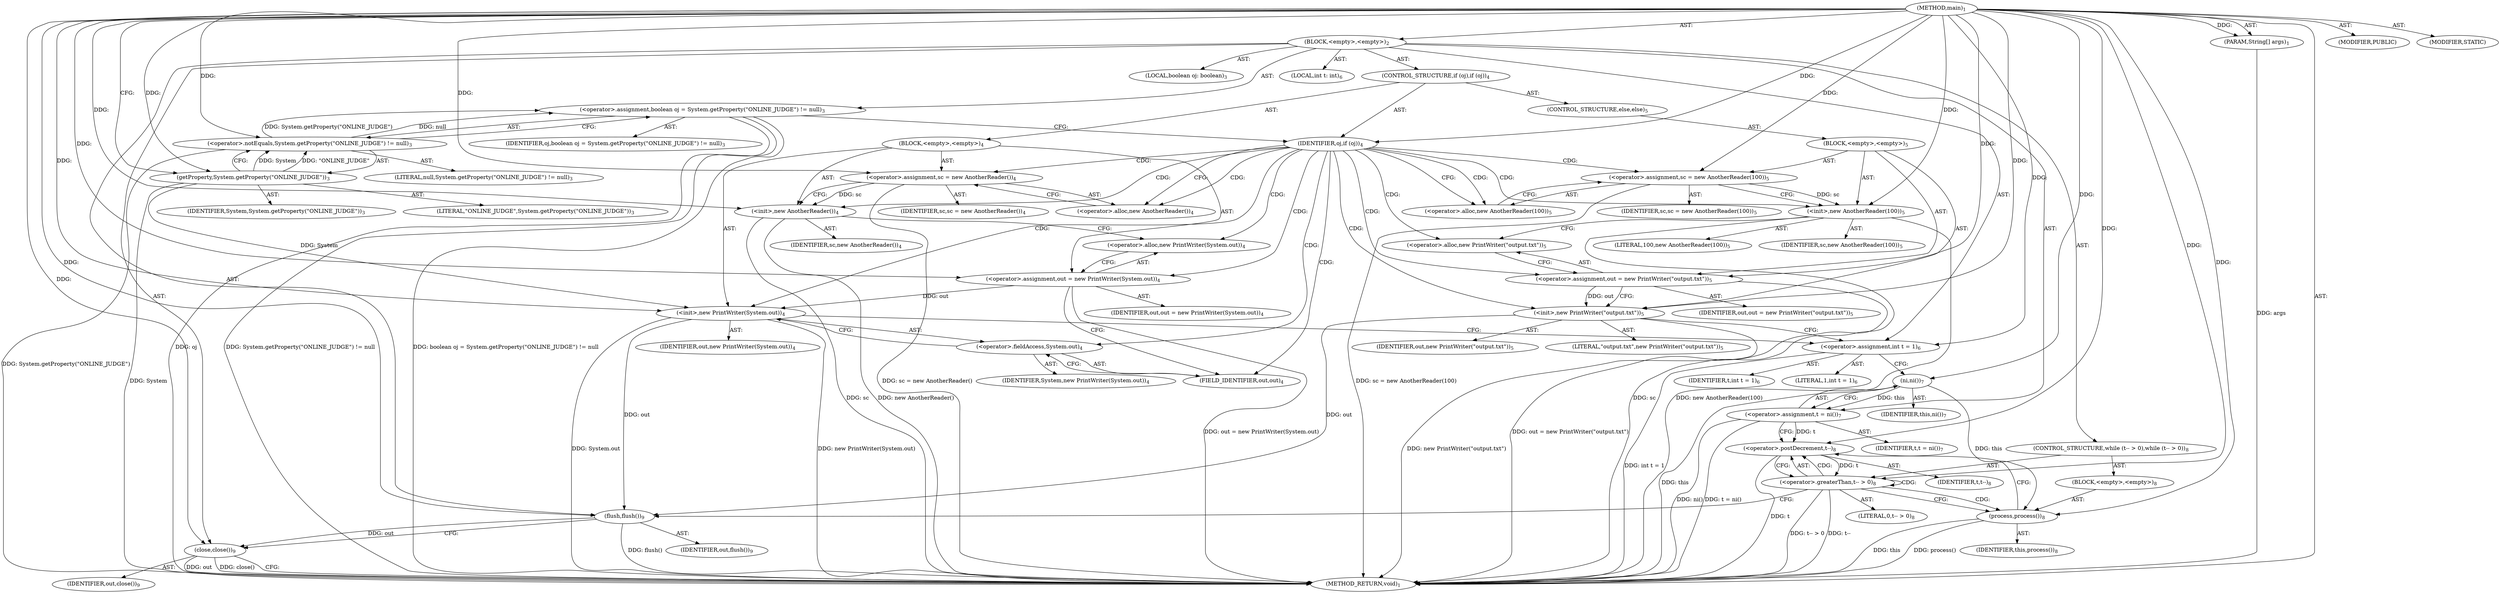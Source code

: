 digraph "main" {  
"17" [label = <(METHOD,main)<SUB>1</SUB>> ]
"18" [label = <(PARAM,String[] args)<SUB>1</SUB>> ]
"19" [label = <(BLOCK,&lt;empty&gt;,&lt;empty&gt;)<SUB>2</SUB>> ]
"20" [label = <(LOCAL,boolean oj: boolean)<SUB>3</SUB>> ]
"21" [label = <(&lt;operator&gt;.assignment,boolean oj = System.getProperty(&quot;ONLINE_JUDGE&quot;) != null)<SUB>3</SUB>> ]
"22" [label = <(IDENTIFIER,oj,boolean oj = System.getProperty(&quot;ONLINE_JUDGE&quot;) != null)<SUB>3</SUB>> ]
"23" [label = <(&lt;operator&gt;.notEquals,System.getProperty(&quot;ONLINE_JUDGE&quot;) != null)<SUB>3</SUB>> ]
"24" [label = <(getProperty,System.getProperty(&quot;ONLINE_JUDGE&quot;))<SUB>3</SUB>> ]
"25" [label = <(IDENTIFIER,System,System.getProperty(&quot;ONLINE_JUDGE&quot;))<SUB>3</SUB>> ]
"26" [label = <(LITERAL,&quot;ONLINE_JUDGE&quot;,System.getProperty(&quot;ONLINE_JUDGE&quot;))<SUB>3</SUB>> ]
"27" [label = <(LITERAL,null,System.getProperty(&quot;ONLINE_JUDGE&quot;) != null)<SUB>3</SUB>> ]
"28" [label = <(CONTROL_STRUCTURE,if (oj),if (oj))<SUB>4</SUB>> ]
"29" [label = <(IDENTIFIER,oj,if (oj))<SUB>4</SUB>> ]
"30" [label = <(BLOCK,&lt;empty&gt;,&lt;empty&gt;)<SUB>4</SUB>> ]
"31" [label = <(&lt;operator&gt;.assignment,sc = new AnotherReader())<SUB>4</SUB>> ]
"32" [label = <(IDENTIFIER,sc,sc = new AnotherReader())<SUB>4</SUB>> ]
"33" [label = <(&lt;operator&gt;.alloc,new AnotherReader())<SUB>4</SUB>> ]
"34" [label = <(&lt;init&gt;,new AnotherReader())<SUB>4</SUB>> ]
"35" [label = <(IDENTIFIER,sc,new AnotherReader())<SUB>4</SUB>> ]
"36" [label = <(&lt;operator&gt;.assignment,out = new PrintWriter(System.out))<SUB>4</SUB>> ]
"37" [label = <(IDENTIFIER,out,out = new PrintWriter(System.out))<SUB>4</SUB>> ]
"38" [label = <(&lt;operator&gt;.alloc,new PrintWriter(System.out))<SUB>4</SUB>> ]
"39" [label = <(&lt;init&gt;,new PrintWriter(System.out))<SUB>4</SUB>> ]
"40" [label = <(IDENTIFIER,out,new PrintWriter(System.out))<SUB>4</SUB>> ]
"41" [label = <(&lt;operator&gt;.fieldAccess,System.out)<SUB>4</SUB>> ]
"42" [label = <(IDENTIFIER,System,new PrintWriter(System.out))<SUB>4</SUB>> ]
"43" [label = <(FIELD_IDENTIFIER,out,out)<SUB>4</SUB>> ]
"44" [label = <(CONTROL_STRUCTURE,else,else)<SUB>5</SUB>> ]
"45" [label = <(BLOCK,&lt;empty&gt;,&lt;empty&gt;)<SUB>5</SUB>> ]
"46" [label = <(&lt;operator&gt;.assignment,sc = new AnotherReader(100))<SUB>5</SUB>> ]
"47" [label = <(IDENTIFIER,sc,sc = new AnotherReader(100))<SUB>5</SUB>> ]
"48" [label = <(&lt;operator&gt;.alloc,new AnotherReader(100))<SUB>5</SUB>> ]
"49" [label = <(&lt;init&gt;,new AnotherReader(100))<SUB>5</SUB>> ]
"50" [label = <(IDENTIFIER,sc,new AnotherReader(100))<SUB>5</SUB>> ]
"51" [label = <(LITERAL,100,new AnotherReader(100))<SUB>5</SUB>> ]
"52" [label = <(&lt;operator&gt;.assignment,out = new PrintWriter(&quot;output.txt&quot;))<SUB>5</SUB>> ]
"53" [label = <(IDENTIFIER,out,out = new PrintWriter(&quot;output.txt&quot;))<SUB>5</SUB>> ]
"54" [label = <(&lt;operator&gt;.alloc,new PrintWriter(&quot;output.txt&quot;))<SUB>5</SUB>> ]
"55" [label = <(&lt;init&gt;,new PrintWriter(&quot;output.txt&quot;))<SUB>5</SUB>> ]
"56" [label = <(IDENTIFIER,out,new PrintWriter(&quot;output.txt&quot;))<SUB>5</SUB>> ]
"57" [label = <(LITERAL,&quot;output.txt&quot;,new PrintWriter(&quot;output.txt&quot;))<SUB>5</SUB>> ]
"58" [label = <(LOCAL,int t: int)<SUB>6</SUB>> ]
"59" [label = <(&lt;operator&gt;.assignment,int t = 1)<SUB>6</SUB>> ]
"60" [label = <(IDENTIFIER,t,int t = 1)<SUB>6</SUB>> ]
"61" [label = <(LITERAL,1,int t = 1)<SUB>6</SUB>> ]
"62" [label = <(&lt;operator&gt;.assignment,t = ni())<SUB>7</SUB>> ]
"63" [label = <(IDENTIFIER,t,t = ni())<SUB>7</SUB>> ]
"64" [label = <(ni,ni())<SUB>7</SUB>> ]
"65" [label = <(IDENTIFIER,this,ni())<SUB>7</SUB>> ]
"66" [label = <(CONTROL_STRUCTURE,while (t-- &gt; 0),while (t-- &gt; 0))<SUB>8</SUB>> ]
"67" [label = <(&lt;operator&gt;.greaterThan,t-- &gt; 0)<SUB>8</SUB>> ]
"68" [label = <(&lt;operator&gt;.postDecrement,t--)<SUB>8</SUB>> ]
"69" [label = <(IDENTIFIER,t,t--)<SUB>8</SUB>> ]
"70" [label = <(LITERAL,0,t-- &gt; 0)<SUB>8</SUB>> ]
"71" [label = <(BLOCK,&lt;empty&gt;,&lt;empty&gt;)<SUB>8</SUB>> ]
"72" [label = <(process,process())<SUB>8</SUB>> ]
"73" [label = <(IDENTIFIER,this,process())<SUB>8</SUB>> ]
"74" [label = <(flush,flush())<SUB>9</SUB>> ]
"75" [label = <(IDENTIFIER,out,flush())<SUB>9</SUB>> ]
"76" [label = <(close,close())<SUB>9</SUB>> ]
"77" [label = <(IDENTIFIER,out,close())<SUB>9</SUB>> ]
"78" [label = <(MODIFIER,PUBLIC)> ]
"79" [label = <(MODIFIER,STATIC)> ]
"80" [label = <(METHOD_RETURN,void)<SUB>1</SUB>> ]
  "17" -> "18"  [ label = "AST: "] 
  "17" -> "19"  [ label = "AST: "] 
  "17" -> "78"  [ label = "AST: "] 
  "17" -> "79"  [ label = "AST: "] 
  "17" -> "80"  [ label = "AST: "] 
  "19" -> "20"  [ label = "AST: "] 
  "19" -> "21"  [ label = "AST: "] 
  "19" -> "28"  [ label = "AST: "] 
  "19" -> "58"  [ label = "AST: "] 
  "19" -> "59"  [ label = "AST: "] 
  "19" -> "62"  [ label = "AST: "] 
  "19" -> "66"  [ label = "AST: "] 
  "19" -> "74"  [ label = "AST: "] 
  "19" -> "76"  [ label = "AST: "] 
  "21" -> "22"  [ label = "AST: "] 
  "21" -> "23"  [ label = "AST: "] 
  "23" -> "24"  [ label = "AST: "] 
  "23" -> "27"  [ label = "AST: "] 
  "24" -> "25"  [ label = "AST: "] 
  "24" -> "26"  [ label = "AST: "] 
  "28" -> "29"  [ label = "AST: "] 
  "28" -> "30"  [ label = "AST: "] 
  "28" -> "44"  [ label = "AST: "] 
  "30" -> "31"  [ label = "AST: "] 
  "30" -> "34"  [ label = "AST: "] 
  "30" -> "36"  [ label = "AST: "] 
  "30" -> "39"  [ label = "AST: "] 
  "31" -> "32"  [ label = "AST: "] 
  "31" -> "33"  [ label = "AST: "] 
  "34" -> "35"  [ label = "AST: "] 
  "36" -> "37"  [ label = "AST: "] 
  "36" -> "38"  [ label = "AST: "] 
  "39" -> "40"  [ label = "AST: "] 
  "39" -> "41"  [ label = "AST: "] 
  "41" -> "42"  [ label = "AST: "] 
  "41" -> "43"  [ label = "AST: "] 
  "44" -> "45"  [ label = "AST: "] 
  "45" -> "46"  [ label = "AST: "] 
  "45" -> "49"  [ label = "AST: "] 
  "45" -> "52"  [ label = "AST: "] 
  "45" -> "55"  [ label = "AST: "] 
  "46" -> "47"  [ label = "AST: "] 
  "46" -> "48"  [ label = "AST: "] 
  "49" -> "50"  [ label = "AST: "] 
  "49" -> "51"  [ label = "AST: "] 
  "52" -> "53"  [ label = "AST: "] 
  "52" -> "54"  [ label = "AST: "] 
  "55" -> "56"  [ label = "AST: "] 
  "55" -> "57"  [ label = "AST: "] 
  "59" -> "60"  [ label = "AST: "] 
  "59" -> "61"  [ label = "AST: "] 
  "62" -> "63"  [ label = "AST: "] 
  "62" -> "64"  [ label = "AST: "] 
  "64" -> "65"  [ label = "AST: "] 
  "66" -> "67"  [ label = "AST: "] 
  "66" -> "71"  [ label = "AST: "] 
  "67" -> "68"  [ label = "AST: "] 
  "67" -> "70"  [ label = "AST: "] 
  "68" -> "69"  [ label = "AST: "] 
  "71" -> "72"  [ label = "AST: "] 
  "72" -> "73"  [ label = "AST: "] 
  "74" -> "75"  [ label = "AST: "] 
  "76" -> "77"  [ label = "AST: "] 
  "21" -> "29"  [ label = "CFG: "] 
  "59" -> "64"  [ label = "CFG: "] 
  "62" -> "68"  [ label = "CFG: "] 
  "74" -> "76"  [ label = "CFG: "] 
  "76" -> "80"  [ label = "CFG: "] 
  "23" -> "21"  [ label = "CFG: "] 
  "29" -> "33"  [ label = "CFG: "] 
  "29" -> "48"  [ label = "CFG: "] 
  "64" -> "62"  [ label = "CFG: "] 
  "67" -> "72"  [ label = "CFG: "] 
  "67" -> "74"  [ label = "CFG: "] 
  "24" -> "23"  [ label = "CFG: "] 
  "31" -> "34"  [ label = "CFG: "] 
  "34" -> "38"  [ label = "CFG: "] 
  "36" -> "43"  [ label = "CFG: "] 
  "39" -> "59"  [ label = "CFG: "] 
  "68" -> "67"  [ label = "CFG: "] 
  "72" -> "68"  [ label = "CFG: "] 
  "33" -> "31"  [ label = "CFG: "] 
  "38" -> "36"  [ label = "CFG: "] 
  "41" -> "39"  [ label = "CFG: "] 
  "46" -> "49"  [ label = "CFG: "] 
  "49" -> "54"  [ label = "CFG: "] 
  "52" -> "55"  [ label = "CFG: "] 
  "55" -> "59"  [ label = "CFG: "] 
  "43" -> "41"  [ label = "CFG: "] 
  "48" -> "46"  [ label = "CFG: "] 
  "54" -> "52"  [ label = "CFG: "] 
  "17" -> "24"  [ label = "CFG: "] 
  "18" -> "80"  [ label = "DDG: args"] 
  "21" -> "80"  [ label = "DDG: oj"] 
  "24" -> "80"  [ label = "DDG: System"] 
  "23" -> "80"  [ label = "DDG: System.getProperty(&quot;ONLINE_JUDGE&quot;)"] 
  "21" -> "80"  [ label = "DDG: System.getProperty(&quot;ONLINE_JUDGE&quot;) != null"] 
  "21" -> "80"  [ label = "DDG: boolean oj = System.getProperty(&quot;ONLINE_JUDGE&quot;) != null"] 
  "46" -> "80"  [ label = "DDG: sc = new AnotherReader(100)"] 
  "49" -> "80"  [ label = "DDG: sc"] 
  "49" -> "80"  [ label = "DDG: new AnotherReader(100)"] 
  "52" -> "80"  [ label = "DDG: out = new PrintWriter(&quot;output.txt&quot;)"] 
  "55" -> "80"  [ label = "DDG: new PrintWriter(&quot;output.txt&quot;)"] 
  "31" -> "80"  [ label = "DDG: sc = new AnotherReader()"] 
  "34" -> "80"  [ label = "DDG: sc"] 
  "34" -> "80"  [ label = "DDG: new AnotherReader()"] 
  "36" -> "80"  [ label = "DDG: out = new PrintWriter(System.out)"] 
  "39" -> "80"  [ label = "DDG: System.out"] 
  "39" -> "80"  [ label = "DDG: new PrintWriter(System.out)"] 
  "59" -> "80"  [ label = "DDG: int t = 1"] 
  "64" -> "80"  [ label = "DDG: this"] 
  "62" -> "80"  [ label = "DDG: ni()"] 
  "62" -> "80"  [ label = "DDG: t = ni()"] 
  "68" -> "80"  [ label = "DDG: t"] 
  "67" -> "80"  [ label = "DDG: t--"] 
  "67" -> "80"  [ label = "DDG: t-- &gt; 0"] 
  "74" -> "80"  [ label = "DDG: flush()"] 
  "76" -> "80"  [ label = "DDG: out"] 
  "76" -> "80"  [ label = "DDG: close()"] 
  "72" -> "80"  [ label = "DDG: this"] 
  "72" -> "80"  [ label = "DDG: process()"] 
  "17" -> "18"  [ label = "DDG: "] 
  "23" -> "21"  [ label = "DDG: System.getProperty(&quot;ONLINE_JUDGE&quot;)"] 
  "23" -> "21"  [ label = "DDG: null"] 
  "17" -> "59"  [ label = "DDG: "] 
  "64" -> "62"  [ label = "DDG: this"] 
  "17" -> "29"  [ label = "DDG: "] 
  "55" -> "74"  [ label = "DDG: out"] 
  "39" -> "74"  [ label = "DDG: out"] 
  "17" -> "74"  [ label = "DDG: "] 
  "74" -> "76"  [ label = "DDG: out"] 
  "17" -> "76"  [ label = "DDG: "] 
  "24" -> "23"  [ label = "DDG: System"] 
  "24" -> "23"  [ label = "DDG: &quot;ONLINE_JUDGE&quot;"] 
  "17" -> "23"  [ label = "DDG: "] 
  "17" -> "31"  [ label = "DDG: "] 
  "17" -> "36"  [ label = "DDG: "] 
  "17" -> "64"  [ label = "DDG: "] 
  "68" -> "67"  [ label = "DDG: t"] 
  "17" -> "67"  [ label = "DDG: "] 
  "17" -> "24"  [ label = "DDG: "] 
  "31" -> "34"  [ label = "DDG: sc"] 
  "17" -> "34"  [ label = "DDG: "] 
  "36" -> "39"  [ label = "DDG: out"] 
  "17" -> "39"  [ label = "DDG: "] 
  "24" -> "39"  [ label = "DDG: System"] 
  "17" -> "46"  [ label = "DDG: "] 
  "17" -> "52"  [ label = "DDG: "] 
  "62" -> "68"  [ label = "DDG: t"] 
  "17" -> "68"  [ label = "DDG: "] 
  "64" -> "72"  [ label = "DDG: this"] 
  "17" -> "72"  [ label = "DDG: "] 
  "46" -> "49"  [ label = "DDG: sc"] 
  "17" -> "49"  [ label = "DDG: "] 
  "52" -> "55"  [ label = "DDG: out"] 
  "17" -> "55"  [ label = "DDG: "] 
  "29" -> "34"  [ label = "CDG: "] 
  "29" -> "48"  [ label = "CDG: "] 
  "29" -> "49"  [ label = "CDG: "] 
  "29" -> "33"  [ label = "CDG: "] 
  "29" -> "36"  [ label = "CDG: "] 
  "29" -> "52"  [ label = "CDG: "] 
  "29" -> "46"  [ label = "CDG: "] 
  "29" -> "38"  [ label = "CDG: "] 
  "29" -> "41"  [ label = "CDG: "] 
  "29" -> "55"  [ label = "CDG: "] 
  "29" -> "54"  [ label = "CDG: "] 
  "29" -> "39"  [ label = "CDG: "] 
  "29" -> "31"  [ label = "CDG: "] 
  "29" -> "43"  [ label = "CDG: "] 
  "67" -> "68"  [ label = "CDG: "] 
  "67" -> "72"  [ label = "CDG: "] 
  "67" -> "67"  [ label = "CDG: "] 
}

